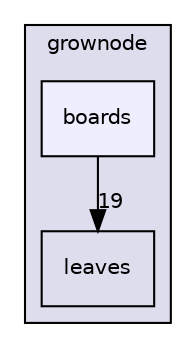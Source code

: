 digraph "components/grownode/boards" {
  compound=true
  node [ fontsize="10", fontname="Helvetica"];
  edge [ labelfontsize="10", labelfontname="Helvetica"];
  subgraph clusterdir_cc1da1c9b9a4bf5e42f24d42f645fee7 {
    graph [ bgcolor="#ddddee", pencolor="black", label="grownode" fontname="Helvetica", fontsize="10", URL="dir_cc1da1c9b9a4bf5e42f24d42f645fee7.html"]
  dir_068b206d2aa0f18379f5999924e1c861 [shape=box label="leaves" URL="dir_068b206d2aa0f18379f5999924e1c861.html"];
  dir_840e25de8308e73cffe8f5d28ead829d [shape=box, label="boards", style="filled", fillcolor="#eeeeff", pencolor="black", URL="dir_840e25de8308e73cffe8f5d28ead829d.html"];
  }
  dir_840e25de8308e73cffe8f5d28ead829d->dir_068b206d2aa0f18379f5999924e1c861 [headlabel="19", labeldistance=1.5 headhref="dir_000002_000003.html"];
}
